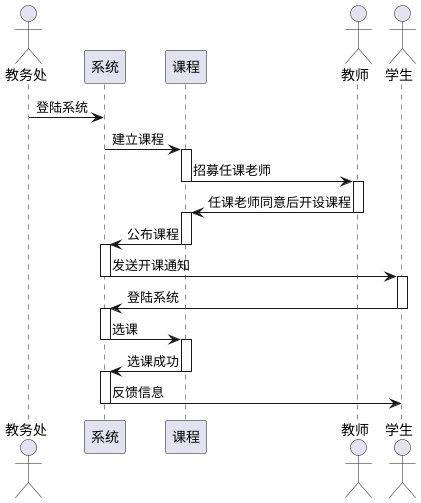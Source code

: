 @startuml

actor 教务处 as A
participant "系统" as B
participant "课程" as C
actor 教师 as D
actor 学生 as E

A->B: 登陆系统
B->C:建立课程
activate C
C->D:招募任课老师
deactivate C
activate D
D->C: 任课老师同意后开设课程
deactivate D
activate C
C->B:公布课程
deactivate C
activate B
B->E:发送开课通知
deactivate B
activate E
E->B:登陆系统
deactivate E
activate B
B->C:选课
deactivate B
activate C
C->B:选课成功
deactivate C
activate B
B->E:反馈信息
deactivate B
@enduml